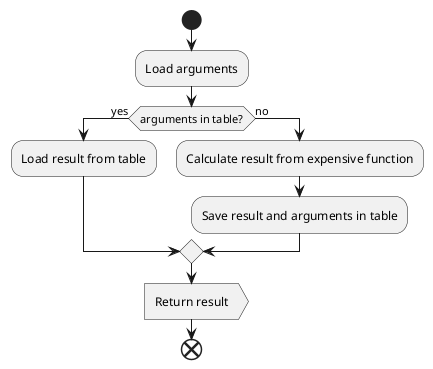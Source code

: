@startuml
start
:Load arguments;
if (arguments in table?) then (yes)
    :Load result from table;
else (no)
    :Calculate result from expensive function;
    :Save result and arguments in table;
endif
:Return result>
end
@enduml
